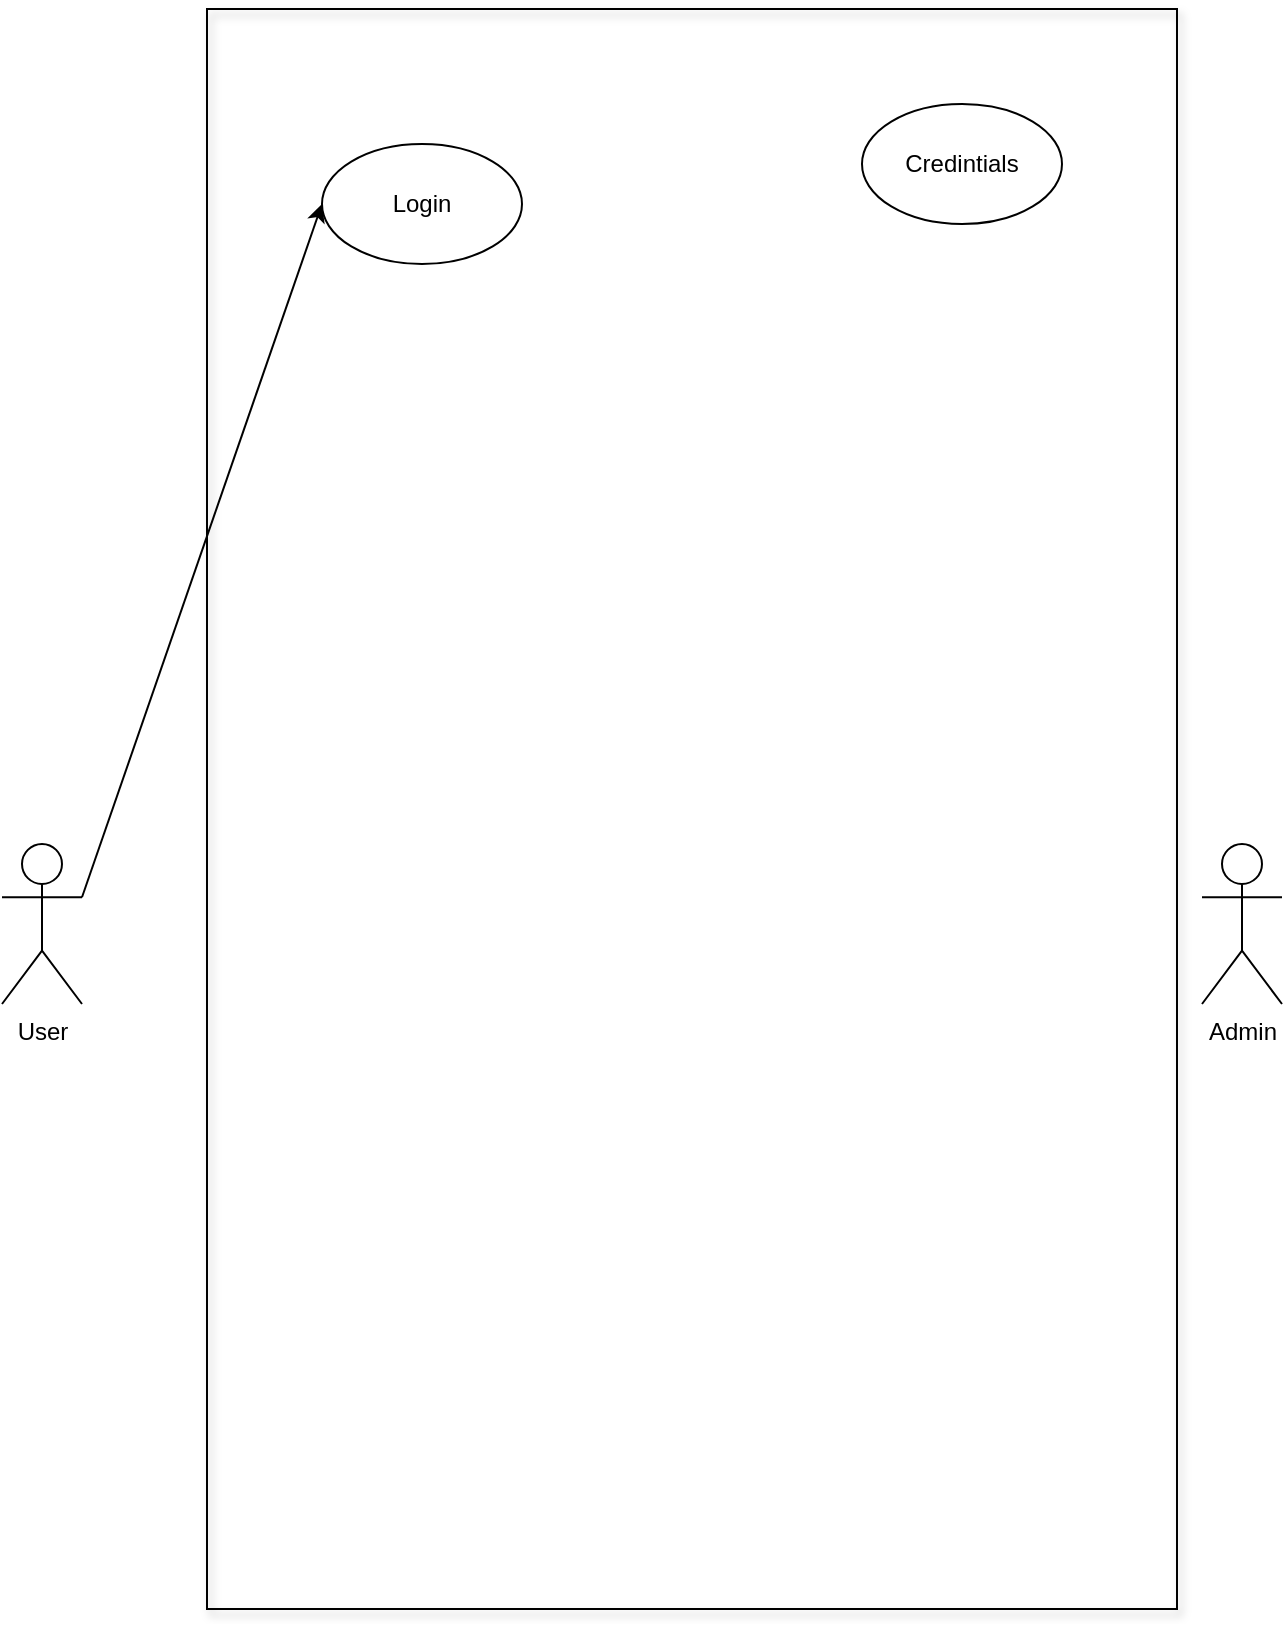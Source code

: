 <mxfile>
    <diagram id="sAqE_roLWhhRDTae0pYG" name="Page-1">
        <mxGraphModel dx="919" dy="1626" grid="1" gridSize="10" guides="1" tooltips="1" connect="1" arrows="1" fold="1" page="1" pageScale="1" pageWidth="850" pageHeight="1100" math="0" shadow="0">
            <root>
                <mxCell id="0"/>
                <mxCell id="1" parent="0"/>
                <mxCell id="9" style="edgeStyle=none;html=1;exitX=1;exitY=0.333;exitDx=0;exitDy=0;exitPerimeter=0;entryX=0;entryY=0.5;entryDx=0;entryDy=0;" edge="1" parent="1" source="2" target="5">
                    <mxGeometry relative="1" as="geometry"/>
                </mxCell>
                <mxCell id="2" value="User" style="shape=umlActor;verticalLabelPosition=bottom;verticalAlign=top;html=1;outlineConnect=0;" vertex="1" parent="1">
                    <mxGeometry x="80" y="160" width="40" height="80" as="geometry"/>
                </mxCell>
                <mxCell id="3" value="Admin" style="shape=umlActor;verticalLabelPosition=bottom;verticalAlign=top;html=1;outlineConnect=0;" vertex="1" parent="1">
                    <mxGeometry x="680" y="160" width="40" height="80" as="geometry"/>
                </mxCell>
                <mxCell id="4" value="" style="rounded=0;whiteSpace=wrap;html=1;rotation=90;shadow=1;fillColor=none;" vertex="1" parent="1">
                    <mxGeometry x="25" y="-100" width="800" height="485" as="geometry"/>
                </mxCell>
                <mxCell id="5" value="Login" style="ellipse;whiteSpace=wrap;html=1;" vertex="1" parent="1">
                    <mxGeometry x="240" y="-190" width="100" height="60" as="geometry"/>
                </mxCell>
                <mxCell id="10" value="Credintials" style="ellipse;whiteSpace=wrap;html=1;" vertex="1" parent="1">
                    <mxGeometry x="510" y="-210" width="100" height="60" as="geometry"/>
                </mxCell>
            </root>
        </mxGraphModel>
    </diagram>
</mxfile>